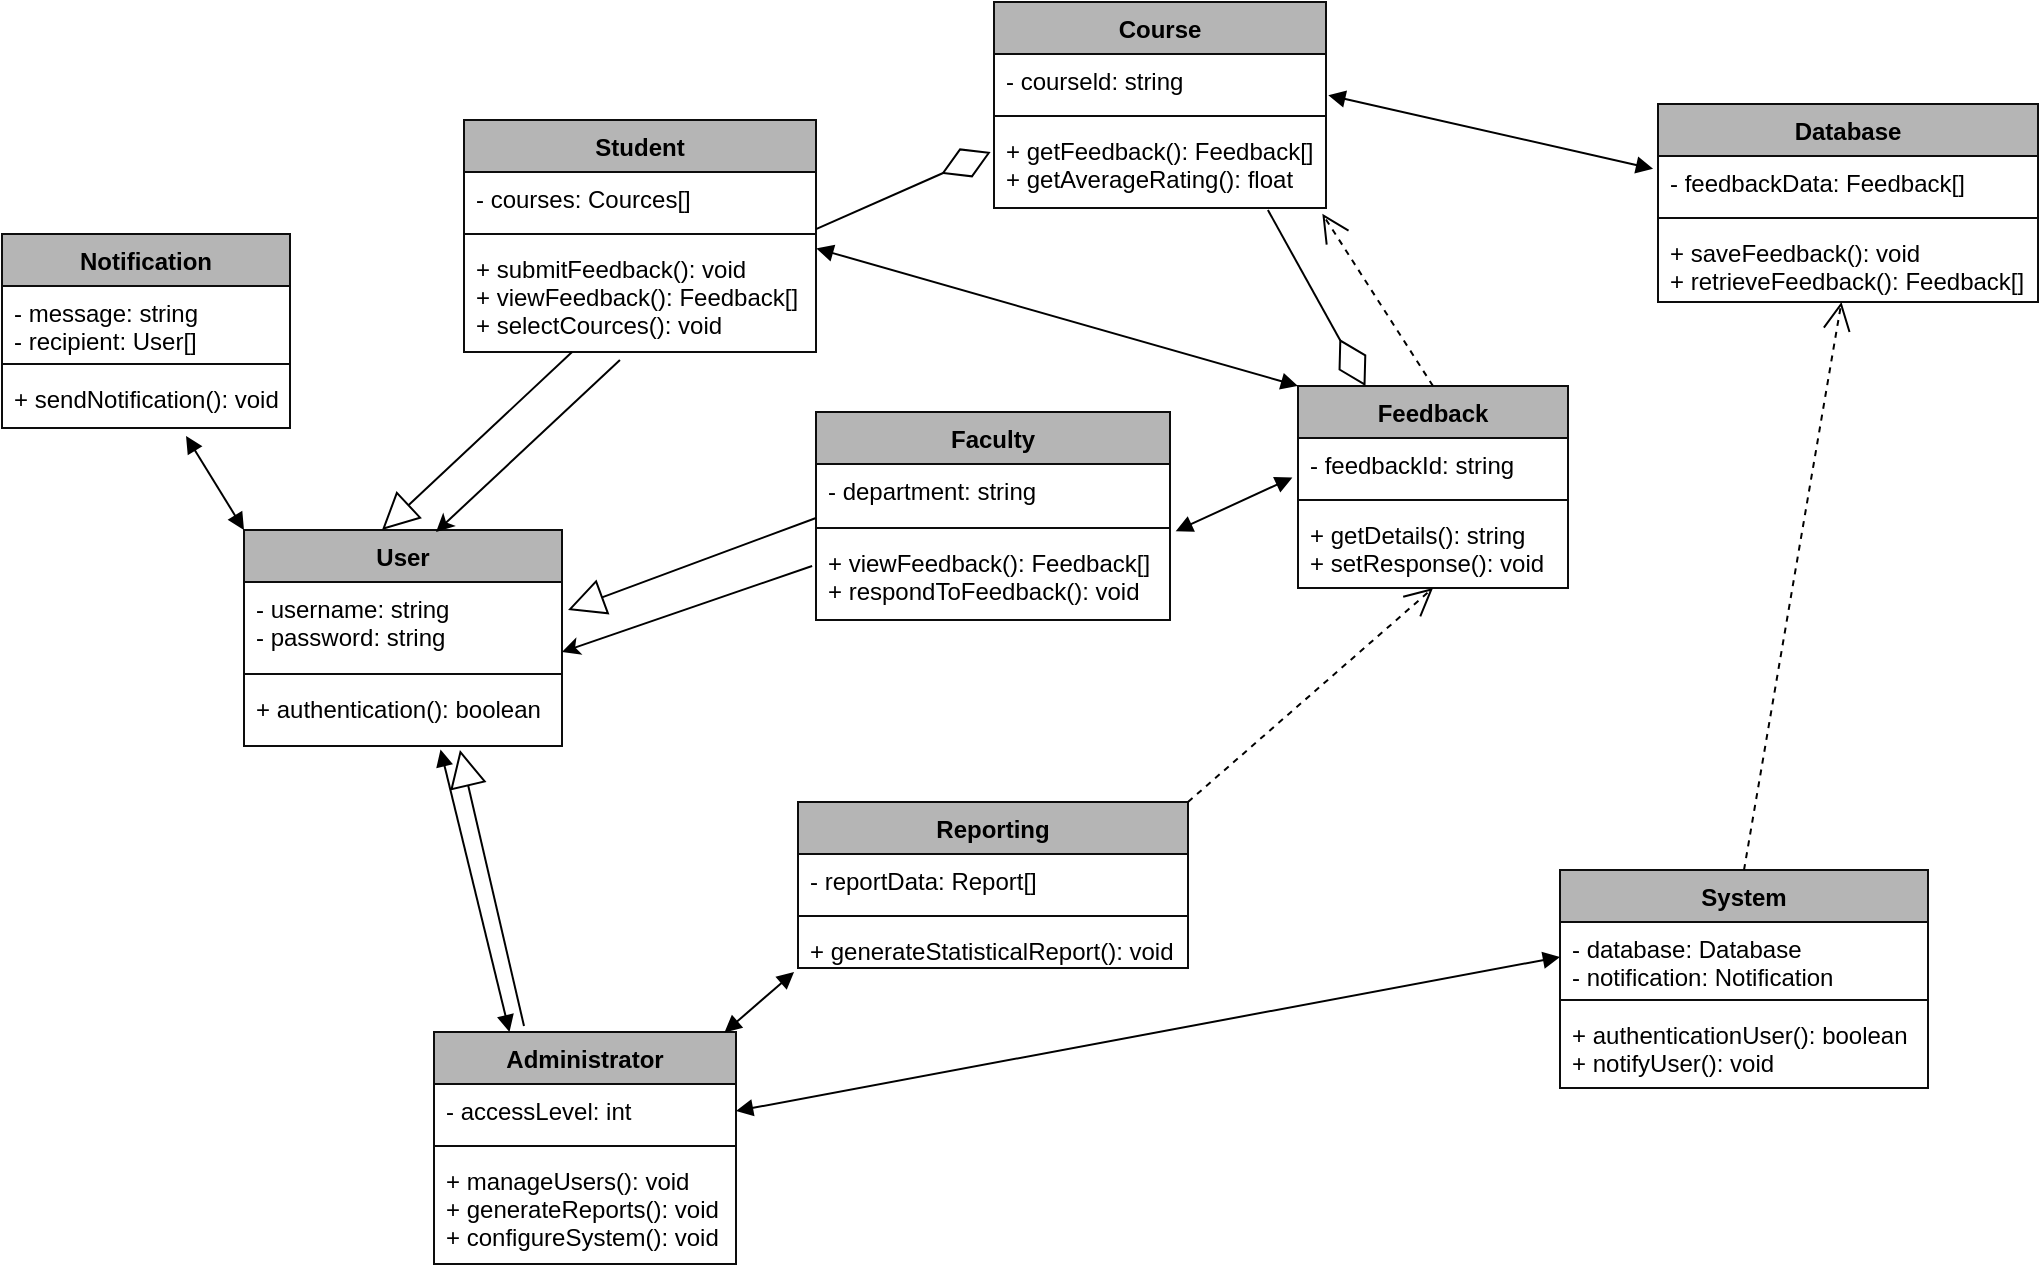 <mxfile>
    <diagram id="jevHre5aa1OX3tdLEInC" name="Page-1">
        <mxGraphModel dx="667" dy="784" grid="0" gridSize="10" guides="1" tooltips="1" connect="1" arrows="1" fold="1" page="1" pageScale="1" pageWidth="1100" pageHeight="850" background="#ffffff" math="0" shadow="0">
            <root>
                <mxCell id="0"/>
                <mxCell id="1" parent="0"/>
                <mxCell id="17" value="User" style="swimlane;fontStyle=1;align=center;verticalAlign=top;childLayout=stackLayout;horizontal=1;startSize=26;horizontalStack=0;resizeParent=1;resizeParentMax=0;resizeLast=0;collapsible=1;marginBottom=0;strokeColor=#0d0d0d;fontColor=#000000;fillColor=#b5b5b5;" parent="1" vertex="1">
                    <mxGeometry x="162" y="332" width="159" height="108" as="geometry"/>
                </mxCell>
                <mxCell id="18" value="- username: string&#10;- password: string" style="text;strokeColor=none;fillColor=none;align=left;verticalAlign=top;spacingLeft=4;spacingRight=4;overflow=hidden;rotatable=0;points=[[0,0.5],[1,0.5]];portConstraint=eastwest;fontColor=#000000;" parent="17" vertex="1">
                    <mxGeometry y="26" width="159" height="42" as="geometry"/>
                </mxCell>
                <mxCell id="19" value="" style="line;strokeWidth=1;fillColor=none;align=left;verticalAlign=middle;spacingTop=-1;spacingLeft=3;spacingRight=3;rotatable=0;labelPosition=right;points=[];portConstraint=eastwest;strokeColor=inherit;fontColor=#000000;" parent="17" vertex="1">
                    <mxGeometry y="68" width="159" height="8" as="geometry"/>
                </mxCell>
                <mxCell id="20" value="+ authentication(): boolean" style="text;strokeColor=none;fillColor=none;align=left;verticalAlign=top;spacingLeft=4;spacingRight=4;overflow=hidden;rotatable=0;points=[[0,0.5],[1,0.5]];portConstraint=eastwest;fontColor=#000000;" parent="17" vertex="1">
                    <mxGeometry y="76" width="159" height="32" as="geometry"/>
                </mxCell>
                <mxCell id="21" value="Student" style="swimlane;fontStyle=1;align=center;verticalAlign=top;childLayout=stackLayout;horizontal=1;startSize=26;horizontalStack=0;resizeParent=1;resizeParentMax=0;resizeLast=0;collapsible=1;marginBottom=0;strokeColor=#0d0d0d;fontColor=#000000;fillColor=#b5b5b5;" parent="1" vertex="1">
                    <mxGeometry x="272" y="127" width="176" height="116" as="geometry"/>
                </mxCell>
                <mxCell id="22" value="- courses: Cources[]" style="text;strokeColor=none;fillColor=none;align=left;verticalAlign=top;spacingLeft=4;spacingRight=4;overflow=hidden;rotatable=0;points=[[0,0.5],[1,0.5]];portConstraint=eastwest;fontColor=#000000;" parent="21" vertex="1">
                    <mxGeometry y="26" width="176" height="27" as="geometry"/>
                </mxCell>
                <mxCell id="23" value="" style="line;strokeWidth=1;fillColor=none;align=left;verticalAlign=middle;spacingTop=-1;spacingLeft=3;spacingRight=3;rotatable=0;labelPosition=right;points=[];portConstraint=eastwest;strokeColor=inherit;fontColor=#000000;" parent="21" vertex="1">
                    <mxGeometry y="53" width="176" height="8" as="geometry"/>
                </mxCell>
                <mxCell id="24" value="+ submitFeedback(): void&#10;+ viewFeedback(): Feedback[]&#10;+ selectCources(): void" style="text;strokeColor=none;fillColor=none;align=left;verticalAlign=top;spacingLeft=4;spacingRight=4;overflow=hidden;rotatable=0;points=[[0,0.5],[1,0.5]];portConstraint=eastwest;fontColor=#000000;" parent="21" vertex="1">
                    <mxGeometry y="61" width="176" height="55" as="geometry"/>
                </mxCell>
                <mxCell id="25" value="Faculty" style="swimlane;fontStyle=1;align=center;verticalAlign=top;childLayout=stackLayout;horizontal=1;startSize=26;horizontalStack=0;resizeParent=1;resizeParentMax=0;resizeLast=0;collapsible=1;marginBottom=0;strokeColor=#0d0d0d;fontColor=#000000;fillColor=#b5b5b5;" parent="1" vertex="1">
                    <mxGeometry x="448" y="273" width="177" height="104" as="geometry"/>
                </mxCell>
                <mxCell id="26" value="- department: string" style="text;strokeColor=none;fillColor=none;align=left;verticalAlign=top;spacingLeft=4;spacingRight=4;overflow=hidden;rotatable=0;points=[[0,0.5],[1,0.5]];portConstraint=eastwest;fontColor=#000000;" parent="25" vertex="1">
                    <mxGeometry y="26" width="177" height="28" as="geometry"/>
                </mxCell>
                <mxCell id="87" value="" style="endArrow=block;endSize=16;endFill=0;html=1;entryX=1.019;entryY=0.333;entryDx=0;entryDy=0;entryPerimeter=0;strokeColor=#000000;" edge="1" parent="25" target="18">
                    <mxGeometry x="0.249" y="-19" width="160" relative="1" as="geometry">
                        <mxPoint y="53" as="sourcePoint"/>
                        <mxPoint x="160" y="53" as="targetPoint"/>
                        <mxPoint as="offset"/>
                    </mxGeometry>
                </mxCell>
                <mxCell id="27" value="" style="line;strokeWidth=1;fillColor=none;align=left;verticalAlign=middle;spacingTop=-1;spacingLeft=3;spacingRight=3;rotatable=0;labelPosition=right;points=[];portConstraint=eastwest;strokeColor=inherit;fontColor=#000000;" parent="25" vertex="1">
                    <mxGeometry y="54" width="177" height="8" as="geometry"/>
                </mxCell>
                <mxCell id="28" value="+ viewFeedback(): Feedback[]&#10;+ respondToFeedback(): void" style="text;strokeColor=none;fillColor=none;align=left;verticalAlign=top;spacingLeft=4;spacingRight=4;overflow=hidden;rotatable=0;points=[[0,0.5],[1,0.5]];portConstraint=eastwest;fontColor=#000000;" parent="25" vertex="1">
                    <mxGeometry y="62" width="177" height="42" as="geometry"/>
                </mxCell>
                <mxCell id="29" value="Administrator" style="swimlane;fontStyle=1;align=center;verticalAlign=top;childLayout=stackLayout;horizontal=1;startSize=26;horizontalStack=0;resizeParent=1;resizeParentMax=0;resizeLast=0;collapsible=1;marginBottom=0;strokeColor=#0d0d0d;fontColor=#000000;fillColor=#b5b5b5;" parent="1" vertex="1">
                    <mxGeometry x="257" y="583" width="151" height="116" as="geometry"/>
                </mxCell>
                <mxCell id="30" value="- accessLevel: int" style="text;strokeColor=none;fillColor=none;align=left;verticalAlign=top;spacingLeft=4;spacingRight=4;overflow=hidden;rotatable=0;points=[[0,0.5],[1,0.5]];portConstraint=eastwest;fontColor=#000000;" parent="29" vertex="1">
                    <mxGeometry y="26" width="151" height="27" as="geometry"/>
                </mxCell>
                <mxCell id="31" value="" style="line;strokeWidth=1;fillColor=none;align=left;verticalAlign=middle;spacingTop=-1;spacingLeft=3;spacingRight=3;rotatable=0;labelPosition=right;points=[];portConstraint=eastwest;strokeColor=inherit;fontColor=#000000;" parent="29" vertex="1">
                    <mxGeometry y="53" width="151" height="8" as="geometry"/>
                </mxCell>
                <mxCell id="32" value="+ manageUsers(): void&#10;+ generateReports(): void&#10;+ configureSystem(): void" style="text;strokeColor=none;fillColor=none;align=left;verticalAlign=top;spacingLeft=4;spacingRight=4;overflow=hidden;rotatable=0;points=[[0,0.5],[1,0.5]];portConstraint=eastwest;fontColor=#000000;" parent="29" vertex="1">
                    <mxGeometry y="61" width="151" height="55" as="geometry"/>
                </mxCell>
                <mxCell id="33" value="Course" style="swimlane;fontStyle=1;align=center;verticalAlign=top;childLayout=stackLayout;horizontal=1;startSize=26;horizontalStack=0;resizeParent=1;resizeParentMax=0;resizeLast=0;collapsible=1;marginBottom=0;strokeColor=#0d0d0d;fontColor=#000000;fillColor=#b5b5b5;" parent="1" vertex="1">
                    <mxGeometry x="537" y="68" width="166" height="103" as="geometry"/>
                </mxCell>
                <mxCell id="34" value="- courseld: string" style="text;strokeColor=none;fillColor=none;align=left;verticalAlign=top;spacingLeft=4;spacingRight=4;overflow=hidden;rotatable=0;points=[[0,0.5],[1,0.5]];portConstraint=eastwest;fontColor=#000000;" parent="33" vertex="1">
                    <mxGeometry y="26" width="166" height="27" as="geometry"/>
                </mxCell>
                <mxCell id="35" value="" style="line;strokeWidth=1;fillColor=none;align=left;verticalAlign=middle;spacingTop=-1;spacingLeft=3;spacingRight=3;rotatable=0;labelPosition=right;points=[];portConstraint=eastwest;strokeColor=inherit;fontColor=#000000;" parent="33" vertex="1">
                    <mxGeometry y="53" width="166" height="8" as="geometry"/>
                </mxCell>
                <mxCell id="36" value="+ getFeedback(): Feedback[]&#10;+ getAverageRating(): float" style="text;strokeColor=none;fillColor=none;align=left;verticalAlign=top;spacingLeft=4;spacingRight=4;overflow=hidden;rotatable=0;points=[[0,0.5],[1,0.5]];portConstraint=eastwest;fontColor=#000000;" parent="33" vertex="1">
                    <mxGeometry y="61" width="166" height="42" as="geometry"/>
                </mxCell>
                <mxCell id="37" value="Feedback" style="swimlane;fontStyle=1;align=center;verticalAlign=top;childLayout=stackLayout;horizontal=1;startSize=26;horizontalStack=0;resizeParent=1;resizeParentMax=0;resizeLast=0;collapsible=1;marginBottom=0;strokeColor=#0d0d0d;fontColor=#000000;fillColor=#b5b5b5;" parent="1" vertex="1">
                    <mxGeometry x="689" y="260" width="135" height="101" as="geometry"/>
                </mxCell>
                <mxCell id="38" value="- feedbackId: string" style="text;strokeColor=none;fillColor=none;align=left;verticalAlign=top;spacingLeft=4;spacingRight=4;overflow=hidden;rotatable=0;points=[[0,0.5],[1,0.5]];portConstraint=eastwest;fontColor=#000000;" parent="37" vertex="1">
                    <mxGeometry y="26" width="135" height="27" as="geometry"/>
                </mxCell>
                <mxCell id="39" value="" style="line;strokeWidth=1;fillColor=none;align=left;verticalAlign=middle;spacingTop=-1;spacingLeft=3;spacingRight=3;rotatable=0;labelPosition=right;points=[];portConstraint=eastwest;strokeColor=inherit;fontColor=#000000;" parent="37" vertex="1">
                    <mxGeometry y="53" width="135" height="8" as="geometry"/>
                </mxCell>
                <mxCell id="40" value="+ getDetails(): string&#10;+ setResponse(): void" style="text;strokeColor=none;fillColor=none;align=left;verticalAlign=top;spacingLeft=4;spacingRight=4;overflow=hidden;rotatable=0;points=[[0,0.5],[1,0.5]];portConstraint=eastwest;fontColor=#000000;" parent="37" vertex="1">
                    <mxGeometry y="61" width="135" height="40" as="geometry"/>
                </mxCell>
                <mxCell id="41" value="Notification" style="swimlane;fontStyle=1;align=center;verticalAlign=top;childLayout=stackLayout;horizontal=1;startSize=26;horizontalStack=0;resizeParent=1;resizeParentMax=0;resizeLast=0;collapsible=1;marginBottom=0;strokeColor=#0d0d0d;fontColor=#000000;fillColor=#b5b5b5;" parent="1" vertex="1">
                    <mxGeometry x="41" y="184" width="144" height="97" as="geometry"/>
                </mxCell>
                <mxCell id="42" value="- message: string&#10;- recipient: User[]" style="text;strokeColor=none;fillColor=none;align=left;verticalAlign=top;spacingLeft=4;spacingRight=4;overflow=hidden;rotatable=0;points=[[0,0.5],[1,0.5]];portConstraint=eastwest;fontColor=#000000;" parent="41" vertex="1">
                    <mxGeometry y="26" width="144" height="35" as="geometry"/>
                </mxCell>
                <mxCell id="43" value="" style="line;strokeWidth=1;fillColor=none;align=left;verticalAlign=middle;spacingTop=-1;spacingLeft=3;spacingRight=3;rotatable=0;labelPosition=right;points=[];portConstraint=eastwest;strokeColor=inherit;fontColor=#000000;" parent="41" vertex="1">
                    <mxGeometry y="61" width="144" height="8" as="geometry"/>
                </mxCell>
                <mxCell id="44" value="+ sendNotification(): void" style="text;strokeColor=none;fillColor=none;align=left;verticalAlign=top;spacingLeft=4;spacingRight=4;overflow=hidden;rotatable=0;points=[[0,0.5],[1,0.5]];portConstraint=eastwest;fontColor=#000000;" parent="41" vertex="1">
                    <mxGeometry y="69" width="144" height="28" as="geometry"/>
                </mxCell>
                <mxCell id="45" value="Database" style="swimlane;fontStyle=1;align=center;verticalAlign=top;childLayout=stackLayout;horizontal=1;startSize=26;horizontalStack=0;resizeParent=1;resizeParentMax=0;resizeLast=0;collapsible=1;marginBottom=0;strokeColor=#0d0d0d;fontColor=#000000;fillColor=#b5b5b5;" parent="1" vertex="1">
                    <mxGeometry x="869" y="119" width="190" height="99" as="geometry"/>
                </mxCell>
                <mxCell id="46" value="- feedbackData: Feedback[]" style="text;strokeColor=none;fillColor=none;align=left;verticalAlign=top;spacingLeft=4;spacingRight=4;overflow=hidden;rotatable=0;points=[[0,0.5],[1,0.5]];portConstraint=eastwest;fontColor=#000000;" parent="45" vertex="1">
                    <mxGeometry y="26" width="190" height="27" as="geometry"/>
                </mxCell>
                <mxCell id="47" value="" style="line;strokeWidth=1;fillColor=none;align=left;verticalAlign=middle;spacingTop=-1;spacingLeft=3;spacingRight=3;rotatable=0;labelPosition=right;points=[];portConstraint=eastwest;strokeColor=inherit;fontColor=#000000;" parent="45" vertex="1">
                    <mxGeometry y="53" width="190" height="8" as="geometry"/>
                </mxCell>
                <mxCell id="48" value="+ saveFeedback(): void&#10;+ retrieveFeedback(): Feedback[]" style="text;strokeColor=none;fillColor=none;align=left;verticalAlign=top;spacingLeft=4;spacingRight=4;overflow=hidden;rotatable=0;points=[[0,0.5],[1,0.5]];portConstraint=eastwest;fontColor=#000000;" parent="45" vertex="1">
                    <mxGeometry y="61" width="190" height="38" as="geometry"/>
                </mxCell>
                <mxCell id="49" value="Reporting" style="swimlane;fontStyle=1;align=center;verticalAlign=top;childLayout=stackLayout;horizontal=1;startSize=26;horizontalStack=0;resizeParent=1;resizeParentMax=0;resizeLast=0;collapsible=1;marginBottom=0;strokeColor=#0d0d0d;fontColor=#000000;fillColor=#b5b5b5;" parent="1" vertex="1">
                    <mxGeometry x="439" y="468" width="195" height="83" as="geometry"/>
                </mxCell>
                <mxCell id="50" value="- reportData: Report[]" style="text;strokeColor=none;fillColor=none;align=left;verticalAlign=top;spacingLeft=4;spacingRight=4;overflow=hidden;rotatable=0;points=[[0,0.5],[1,0.5]];portConstraint=eastwest;fontColor=#000000;" parent="49" vertex="1">
                    <mxGeometry y="26" width="195" height="27" as="geometry"/>
                </mxCell>
                <mxCell id="51" value="" style="line;strokeWidth=1;fillColor=none;align=left;verticalAlign=middle;spacingTop=-1;spacingLeft=3;spacingRight=3;rotatable=0;labelPosition=right;points=[];portConstraint=eastwest;strokeColor=inherit;fontColor=#000000;" parent="49" vertex="1">
                    <mxGeometry y="53" width="195" height="8" as="geometry"/>
                </mxCell>
                <mxCell id="52" value="+ generateStatisticalReport(): void" style="text;strokeColor=none;fillColor=none;align=left;verticalAlign=top;spacingLeft=4;spacingRight=4;overflow=hidden;rotatable=0;points=[[0,0.5],[1,0.5]];portConstraint=eastwest;fontColor=#000000;" parent="49" vertex="1">
                    <mxGeometry y="61" width="195" height="22" as="geometry"/>
                </mxCell>
                <mxCell id="53" value="System" style="swimlane;fontStyle=1;align=center;verticalAlign=top;childLayout=stackLayout;horizontal=1;startSize=26;horizontalStack=0;resizeParent=1;resizeParentMax=0;resizeLast=0;collapsible=1;marginBottom=0;strokeColor=#0d0d0d;fontColor=#000000;fillColor=#b5b5b5;" parent="1" vertex="1">
                    <mxGeometry x="820" y="502" width="184" height="109" as="geometry"/>
                </mxCell>
                <mxCell id="54" value="- database: Database&#10;- notification: Notification" style="text;strokeColor=none;fillColor=none;align=left;verticalAlign=top;spacingLeft=4;spacingRight=4;overflow=hidden;rotatable=0;points=[[0,0.5],[1,0.5]];portConstraint=eastwest;fontColor=#000000;" parent="53" vertex="1">
                    <mxGeometry y="26" width="184" height="35" as="geometry"/>
                </mxCell>
                <mxCell id="55" value="" style="line;strokeWidth=1;fillColor=none;align=left;verticalAlign=middle;spacingTop=-1;spacingLeft=3;spacingRight=3;rotatable=0;labelPosition=right;points=[];portConstraint=eastwest;strokeColor=inherit;fontColor=#000000;" parent="53" vertex="1">
                    <mxGeometry y="61" width="184" height="8" as="geometry"/>
                </mxCell>
                <mxCell id="56" value="+ authenticationUser(): boolean&#10;+ notifyUser(): void" style="text;strokeColor=none;fillColor=none;align=left;verticalAlign=top;spacingLeft=4;spacingRight=4;overflow=hidden;rotatable=0;points=[[0,0.5],[1,0.5]];portConstraint=eastwest;fontColor=#000000;" parent="53" vertex="1">
                    <mxGeometry y="69" width="184" height="40" as="geometry"/>
                </mxCell>
                <mxCell id="63" style="edgeStyle=none;html=1;exitX=-0.011;exitY=0.357;exitDx=0;exitDy=0;entryX=1;entryY=0.833;entryDx=0;entryDy=0;strokeColor=#000000;fontColor=#000000;exitPerimeter=0;entryPerimeter=0;" parent="1" source="28" target="18" edge="1">
                    <mxGeometry relative="1" as="geometry"/>
                </mxCell>
                <mxCell id="64" style="edgeStyle=none;html=1;exitX=0.443;exitY=1.073;exitDx=0;exitDy=0;entryX=0.604;entryY=0.009;entryDx=0;entryDy=0;strokeColor=#000000;fontColor=#000000;exitPerimeter=0;entryPerimeter=0;" parent="1" source="24" target="17" edge="1">
                    <mxGeometry relative="1" as="geometry"/>
                </mxCell>
                <mxCell id="66" value="" style="endArrow=diamondThin;endFill=0;endSize=24;html=1;strokeColor=#000000;fontColor=#000000;entryX=-0.01;entryY=0.333;entryDx=0;entryDy=0;entryPerimeter=0;" parent="1" target="36" edge="1">
                    <mxGeometry width="160" relative="1" as="geometry">
                        <mxPoint x="448" y="181.6" as="sourcePoint"/>
                        <mxPoint x="543" y="124" as="targetPoint"/>
                    </mxGeometry>
                </mxCell>
                <mxCell id="76" value="" style="endArrow=block;startArrow=block;endFill=1;startFill=1;html=1;strokeColor=#000000;fontColor=#000000;entryX=0;entryY=0;entryDx=0;entryDy=0;exitX=1.001;exitY=0.058;exitDx=0;exitDy=0;exitPerimeter=0;" parent="1" source="24" target="37" edge="1">
                    <mxGeometry width="160" relative="1" as="geometry">
                        <mxPoint x="448" y="198" as="sourcePoint"/>
                        <mxPoint x="608" y="198" as="targetPoint"/>
                    </mxGeometry>
                </mxCell>
                <mxCell id="78" value="" style="endArrow=block;startArrow=block;endFill=1;startFill=1;html=1;strokeColor=#000000;fontColor=#000000;entryX=-0.021;entryY=0.733;entryDx=0;entryDy=0;exitX=1.016;exitY=-0.057;exitDx=0;exitDy=0;exitPerimeter=0;entryPerimeter=0;" parent="1" source="28" target="38" edge="1">
                    <mxGeometry width="160" relative="1" as="geometry">
                        <mxPoint x="686.996" y="357.0" as="sourcePoint"/>
                        <mxPoint x="977.82" y="412.81" as="targetPoint"/>
                    </mxGeometry>
                </mxCell>
                <mxCell id="79" value="" style="endArrow=block;startArrow=block;endFill=1;startFill=1;html=1;strokeColor=#000000;fontColor=#000000;entryX=0.618;entryY=1.056;entryDx=0;entryDy=0;exitX=0.25;exitY=0;exitDx=0;exitDy=0;entryPerimeter=0;" parent="1" source="29" target="20" edge="1">
                    <mxGeometry width="160" relative="1" as="geometry">
                        <mxPoint x="310.002" y="474.906" as="sourcePoint"/>
                        <mxPoint x="388.335" y="446.091" as="targetPoint"/>
                    </mxGeometry>
                </mxCell>
                <mxCell id="80" value="" style="endArrow=block;startArrow=block;endFill=1;startFill=1;html=1;strokeColor=#000000;fontColor=#000000;entryX=-0.01;entryY=1.091;entryDx=0;entryDy=0;exitX=0.962;exitY=0.002;exitDx=0;exitDy=0;exitPerimeter=0;entryPerimeter=0;" parent="1" source="29" target="52" edge="1">
                    <mxGeometry width="160" relative="1" as="geometry">
                        <mxPoint x="433.002" y="511.996" as="sourcePoint"/>
                        <mxPoint x="511.335" y="483.181" as="targetPoint"/>
                    </mxGeometry>
                </mxCell>
                <mxCell id="81" value="" style="endArrow=block;startArrow=block;endFill=1;startFill=1;html=1;strokeColor=#000000;fontColor=#000000;entryX=0;entryY=0.5;entryDx=0;entryDy=0;exitX=1;exitY=0.5;exitDx=0;exitDy=0;" parent="1" source="30" target="54" edge="1">
                    <mxGeometry width="160" relative="1" as="geometry">
                        <mxPoint x="576.662" y="584.406" as="sourcePoint"/>
                        <mxPoint x="654.995" y="555.591" as="targetPoint"/>
                    </mxGeometry>
                </mxCell>
                <mxCell id="82" value="" style="endArrow=block;startArrow=block;endFill=1;startFill=1;html=1;strokeColor=#000000;fontColor=#000000;entryX=-0.013;entryY=0.237;entryDx=0;entryDy=0;exitX=1.007;exitY=0.763;exitDx=0;exitDy=0;exitPerimeter=0;entryPerimeter=0;" parent="1" source="34" target="46" edge="1">
                    <mxGeometry width="160" relative="1" as="geometry">
                        <mxPoint x="730.002" y="123.996" as="sourcePoint"/>
                        <mxPoint x="808.335" y="95.181" as="targetPoint"/>
                    </mxGeometry>
                </mxCell>
                <mxCell id="83" value="" style="endArrow=block;startArrow=block;endFill=1;startFill=1;html=1;strokeColor=#000000;fontColor=#000000;entryX=0;entryY=0;entryDx=0;entryDy=0;exitX=0.639;exitY=1.143;exitDx=0;exitDy=0;exitPerimeter=0;" parent="1" source="44" target="17" edge="1">
                    <mxGeometry width="160" relative="1" as="geometry">
                        <mxPoint x="59.002" y="366.816" as="sourcePoint"/>
                        <mxPoint x="137.335" y="338.001" as="targetPoint"/>
                    </mxGeometry>
                </mxCell>
                <mxCell id="84" value="" style="endArrow=open;endSize=12;dashed=1;html=1;strokeColor=#000000;fontColor=#000000;exitX=0.5;exitY=0;exitDx=0;exitDy=0;entryX=0.989;entryY=1.069;entryDx=0;entryDy=0;entryPerimeter=0;" parent="1" source="37" target="36" edge="1">
                    <mxGeometry width="160" relative="1" as="geometry">
                        <mxPoint x="734" y="245" as="sourcePoint"/>
                        <mxPoint x="894" y="245" as="targetPoint"/>
                    </mxGeometry>
                </mxCell>
                <mxCell id="85" value="" style="endArrow=open;endSize=12;dashed=1;html=1;strokeColor=#000000;fontColor=#000000;exitX=1;exitY=0;exitDx=0;exitDy=0;entryX=0.5;entryY=1;entryDx=0;entryDy=0;" parent="1" source="49" target="37" edge="1">
                    <mxGeometry width="160" relative="1" as="geometry">
                        <mxPoint x="640.33" y="463.1" as="sourcePoint"/>
                        <mxPoint x="585.004" y="376.998" as="targetPoint"/>
                    </mxGeometry>
                </mxCell>
                <mxCell id="86" value="" style="endArrow=open;endSize=12;dashed=1;html=1;strokeColor=#000000;fontColor=#000000;exitX=0.5;exitY=0;exitDx=0;exitDy=0;" parent="1" source="53" target="48" edge="1">
                    <mxGeometry width="160" relative="1" as="geometry">
                        <mxPoint x="776.5" y="280" as="sourcePoint"/>
                        <mxPoint x="721.174" y="193.898" as="targetPoint"/>
                    </mxGeometry>
                </mxCell>
                <mxCell id="88" value="" style="endArrow=block;endSize=16;endFill=0;html=1;entryX=0.434;entryY=0;entryDx=0;entryDy=0;entryPerimeter=0;strokeColor=#000000;exitX=0.307;exitY=1;exitDx=0;exitDy=0;exitPerimeter=0;" edge="1" parent="1" source="24" target="17">
                    <mxGeometry width="160" relative="1" as="geometry">
                        <mxPoint x="329.98" y="245" as="sourcePoint"/>
                        <mxPoint x="206.001" y="290.986" as="targetPoint"/>
                    </mxGeometry>
                </mxCell>
                <mxCell id="89" value="" style="endArrow=block;endSize=16;endFill=0;html=1;entryX=0.679;entryY=1.063;entryDx=0;entryDy=0;entryPerimeter=0;strokeColor=#000000;exitX=0.298;exitY=-0.026;exitDx=0;exitDy=0;exitPerimeter=0;" edge="1" parent="1" source="29" target="20">
                    <mxGeometry width="160" relative="1" as="geometry">
                        <mxPoint x="400.49" y="456.01" as="sourcePoint"/>
                        <mxPoint x="276.511" y="501.996" as="targetPoint"/>
                    </mxGeometry>
                </mxCell>
                <mxCell id="90" value="" style="endArrow=diamondThin;endFill=0;endSize=24;html=1;strokeColor=#000000;fontColor=#000000;entryX=0.25;entryY=0;entryDx=0;entryDy=0;exitX=0.825;exitY=1.024;exitDx=0;exitDy=0;exitPerimeter=0;" edge="1" parent="1" source="36" target="37">
                    <mxGeometry width="160" relative="1" as="geometry">
                        <mxPoint x="653" y="213.61" as="sourcePoint"/>
                        <mxPoint x="740.34" y="174.996" as="targetPoint"/>
                    </mxGeometry>
                </mxCell>
            </root>
        </mxGraphModel>
    </diagram>
</mxfile>